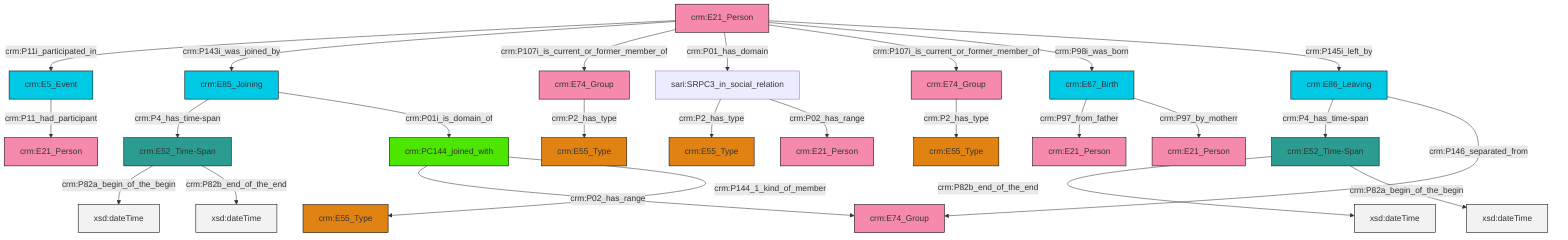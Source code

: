 graph TD
classDef Literal fill:#f2f2f2,stroke:#000000;
classDef CRM_Entity fill:#FFFFFF,stroke:#000000;
classDef Temporal_Entity fill:#00C9E6, stroke:#000000;
classDef Type fill:#E18312, stroke:#000000;
classDef Time-Span fill:#2C9C91, stroke:#000000;
classDef Appellation fill:#FFEB7F, stroke:#000000;
classDef Place fill:#008836, stroke:#000000;
classDef Persistent_Item fill:#B266B2, stroke:#000000;
classDef Conceptual_Object fill:#FFD700, stroke:#000000;
classDef Physical_Thing fill:#D2B48C, stroke:#000000;
classDef Actor fill:#f58aad, stroke:#000000;
classDef PC_Classes fill:#4ce600, stroke:#000000;
classDef Multi fill:#cccccc,stroke:#000000;

0["crm:PC144_joined_with"]:::PC_Classes -->|crm:P02_has_range| 1["crm:E74_Group"]:::Actor
2["crm:E21_Person"]:::Actor -->|crm:P11i_participated_in| 3["crm:E5_Event"]:::Temporal_Entity
0["crm:PC144_joined_with"]:::PC_Classes -->|crm:P144_1_kind_of_member| 7["crm:E55_Type"]:::Type
16["sari:SRPC3_in_social_relation"]:::Default -->|crm:P2_has_type| 17["crm:E55_Type"]:::Type
18["crm:E86_Leaving"]:::Temporal_Entity -->|crm:P4_has_time-span| 8["crm:E52_Time-Span"]:::Time-Span
20["crm:E67_Birth"]:::Temporal_Entity -->|crm:P97_from_father| 4["crm:E21_Person"]:::Actor
2["crm:E21_Person"]:::Actor -->|crm:P143i_was_joined_by| 21["crm:E85_Joining"]:::Temporal_Entity
21["crm:E85_Joining"]:::Temporal_Entity -->|crm:P4_has_time-span| 10["crm:E52_Time-Span"]:::Time-Span
8["crm:E52_Time-Span"]:::Time-Span -->|crm:P82b_end_of_the_end| 25[xsd:dateTime]:::Literal
10["crm:E52_Time-Span"]:::Time-Span -->|crm:P82a_begin_of_the_begin| 28[xsd:dateTime]:::Literal
8["crm:E52_Time-Span"]:::Time-Span -->|crm:P82a_begin_of_the_begin| 35[xsd:dateTime]:::Literal
2["crm:E21_Person"]:::Actor -->|crm:P107i_is_current_or_former_member_of| 22["crm:E74_Group"]:::Actor
2["crm:E21_Person"]:::Actor -->|crm:P01_has_domain| 16["sari:SRPC3_in_social_relation"]:::Default
16["sari:SRPC3_in_social_relation"]:::Default -->|crm:P02_has_range| 37["crm:E21_Person"]:::Actor
21["crm:E85_Joining"]:::Temporal_Entity -->|crm:P01i_is_domain_of| 0["crm:PC144_joined_with"]:::PC_Classes
10["crm:E52_Time-Span"]:::Time-Span -->|crm:P82b_end_of_the_end| 38[xsd:dateTime]:::Literal
2["crm:E21_Person"]:::Actor -->|crm:P107i_is_current_or_former_member_of| 39["crm:E74_Group"]:::Actor
2["crm:E21_Person"]:::Actor -->|crm:P98i_was_born| 20["crm:E67_Birth"]:::Temporal_Entity
3["crm:E5_Event"]:::Temporal_Entity -->|crm:P11_had_participant| 26["crm:E21_Person"]:::Actor
39["crm:E74_Group"]:::Actor -->|crm:P2_has_type| 33["crm:E55_Type"]:::Type
22["crm:E74_Group"]:::Actor -->|crm:P2_has_type| 30["crm:E55_Type"]:::Type
2["crm:E21_Person"]:::Actor -->|crm:P145i_left_by| 18["crm:E86_Leaving"]:::Temporal_Entity
20["crm:E67_Birth"]:::Temporal_Entity -->|crm:P97_by_motherr| 14["crm:E21_Person"]:::Actor
18["crm:E86_Leaving"]:::Temporal_Entity -->|crm:P146_separated_from| 1["crm:E74_Group"]:::Actor